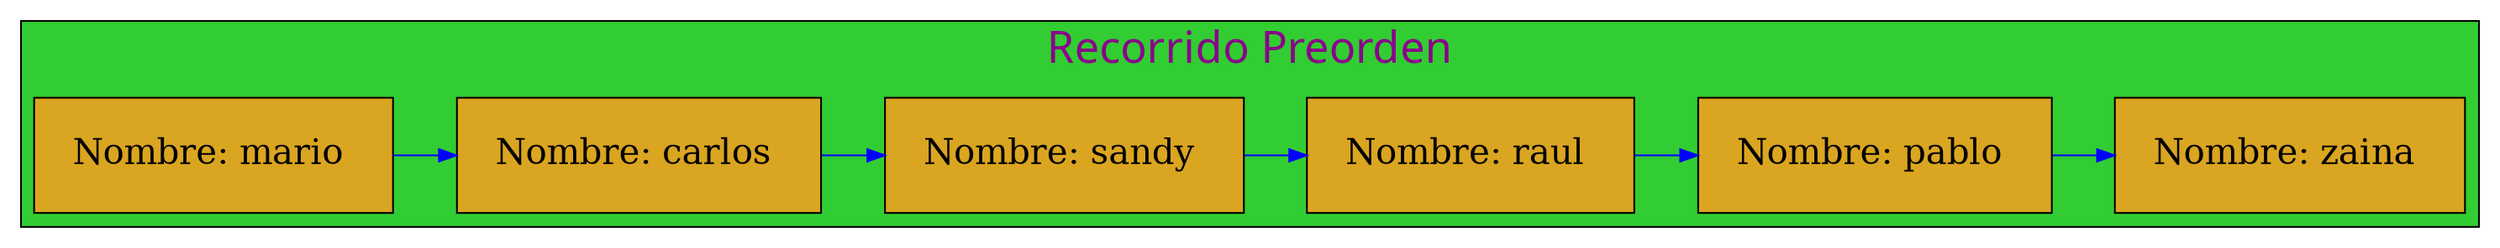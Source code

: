 digraph Preorden_Traversal{

graph[ranksep= "0.5",nodesep= "0.5"];subgraph cluster_4{

label="Recorrido Preorden";
labelloc=t;
fontcolor=magenta4;
fontname=algerian;
fontsize=25;
style=filled;
fillcolor=limegreen;

node[margin=0.3 shape=box style=filled fontcolor=black fillcolor=goldenrod fontsize=20];
{rank=same;

25770475776[label="Nombre: mario " ];
25770476512[label="Nombre: carlos " ];
25770475984[label="Nombre: sandy " ];
25770476992[label="Nombre: raul " ];
25770476288[label="Nombre: pablo " ];
25770477200[label="Nombre: zaina " ];
};
25770475776 -> 25770476512 -> 25770475984 -> 25770476992 -> 25770476288 -> 25770477200 

[color=blue ];
}

}
